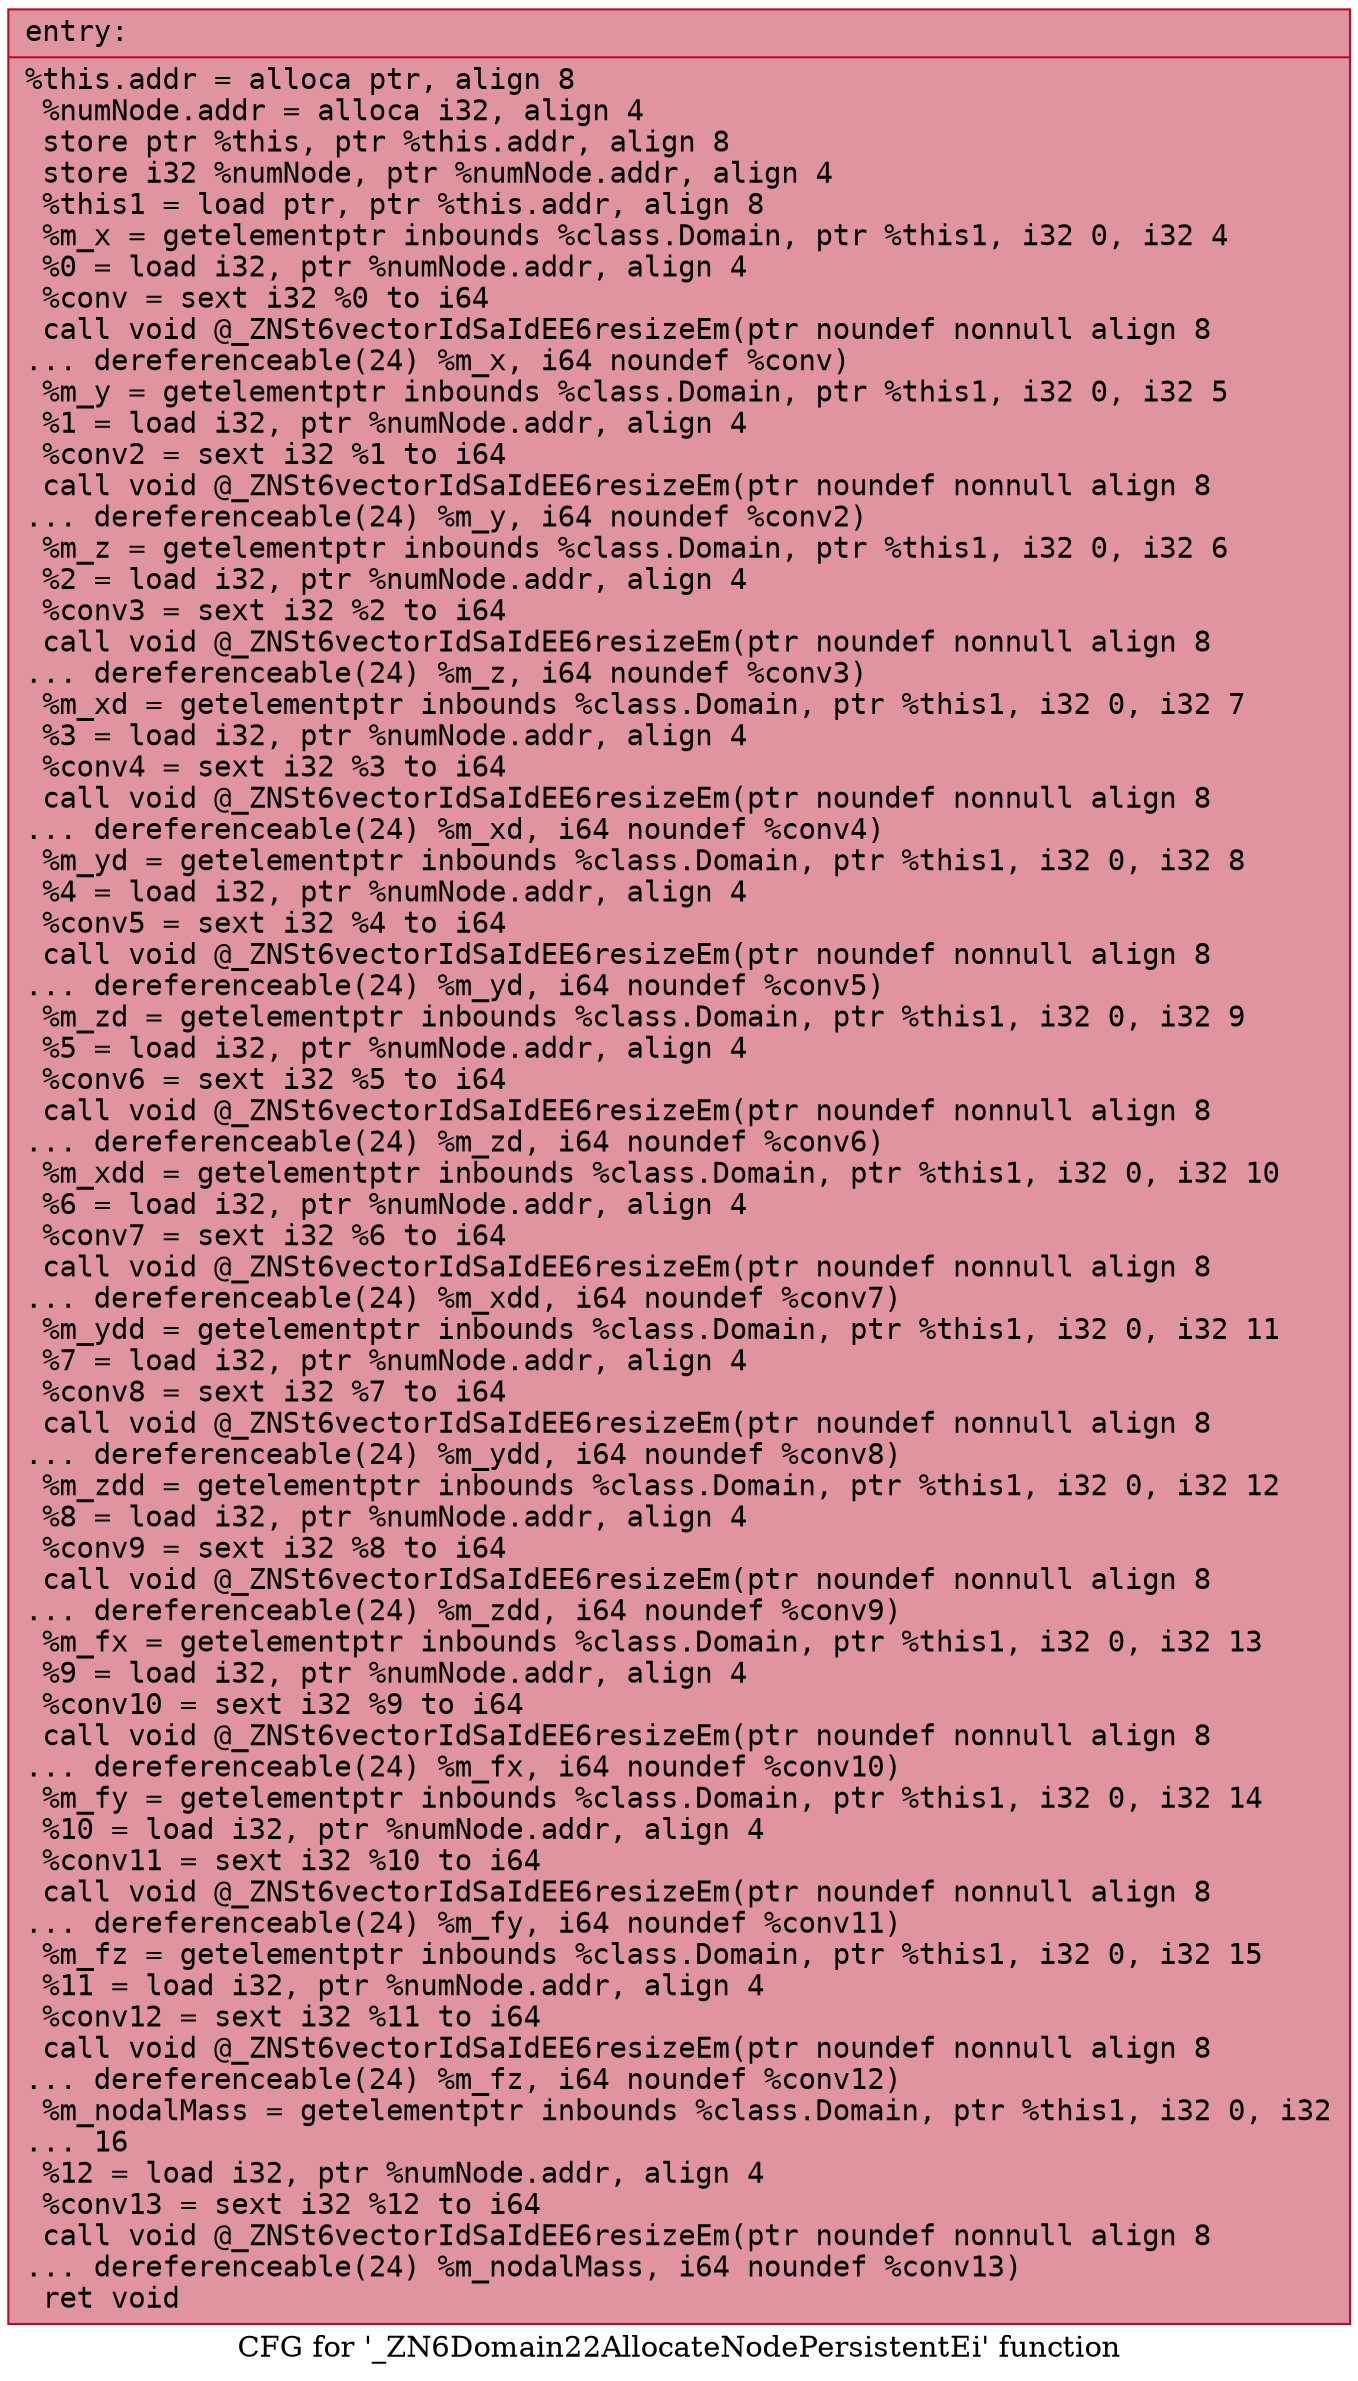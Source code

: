 digraph "CFG for '_ZN6Domain22AllocateNodePersistentEi' function" {
	label="CFG for '_ZN6Domain22AllocateNodePersistentEi' function";

	Node0x555f5b02b040 [shape=record,color="#b70d28ff", style=filled, fillcolor="#b70d2870" fontname="Courier",label="{entry:\l|  %this.addr = alloca ptr, align 8\l  %numNode.addr = alloca i32, align 4\l  store ptr %this, ptr %this.addr, align 8\l  store i32 %numNode, ptr %numNode.addr, align 4\l  %this1 = load ptr, ptr %this.addr, align 8\l  %m_x = getelementptr inbounds %class.Domain, ptr %this1, i32 0, i32 4\l  %0 = load i32, ptr %numNode.addr, align 4\l  %conv = sext i32 %0 to i64\l  call void @_ZNSt6vectorIdSaIdEE6resizeEm(ptr noundef nonnull align 8\l... dereferenceable(24) %m_x, i64 noundef %conv)\l  %m_y = getelementptr inbounds %class.Domain, ptr %this1, i32 0, i32 5\l  %1 = load i32, ptr %numNode.addr, align 4\l  %conv2 = sext i32 %1 to i64\l  call void @_ZNSt6vectorIdSaIdEE6resizeEm(ptr noundef nonnull align 8\l... dereferenceable(24) %m_y, i64 noundef %conv2)\l  %m_z = getelementptr inbounds %class.Domain, ptr %this1, i32 0, i32 6\l  %2 = load i32, ptr %numNode.addr, align 4\l  %conv3 = sext i32 %2 to i64\l  call void @_ZNSt6vectorIdSaIdEE6resizeEm(ptr noundef nonnull align 8\l... dereferenceable(24) %m_z, i64 noundef %conv3)\l  %m_xd = getelementptr inbounds %class.Domain, ptr %this1, i32 0, i32 7\l  %3 = load i32, ptr %numNode.addr, align 4\l  %conv4 = sext i32 %3 to i64\l  call void @_ZNSt6vectorIdSaIdEE6resizeEm(ptr noundef nonnull align 8\l... dereferenceable(24) %m_xd, i64 noundef %conv4)\l  %m_yd = getelementptr inbounds %class.Domain, ptr %this1, i32 0, i32 8\l  %4 = load i32, ptr %numNode.addr, align 4\l  %conv5 = sext i32 %4 to i64\l  call void @_ZNSt6vectorIdSaIdEE6resizeEm(ptr noundef nonnull align 8\l... dereferenceable(24) %m_yd, i64 noundef %conv5)\l  %m_zd = getelementptr inbounds %class.Domain, ptr %this1, i32 0, i32 9\l  %5 = load i32, ptr %numNode.addr, align 4\l  %conv6 = sext i32 %5 to i64\l  call void @_ZNSt6vectorIdSaIdEE6resizeEm(ptr noundef nonnull align 8\l... dereferenceable(24) %m_zd, i64 noundef %conv6)\l  %m_xdd = getelementptr inbounds %class.Domain, ptr %this1, i32 0, i32 10\l  %6 = load i32, ptr %numNode.addr, align 4\l  %conv7 = sext i32 %6 to i64\l  call void @_ZNSt6vectorIdSaIdEE6resizeEm(ptr noundef nonnull align 8\l... dereferenceable(24) %m_xdd, i64 noundef %conv7)\l  %m_ydd = getelementptr inbounds %class.Domain, ptr %this1, i32 0, i32 11\l  %7 = load i32, ptr %numNode.addr, align 4\l  %conv8 = sext i32 %7 to i64\l  call void @_ZNSt6vectorIdSaIdEE6resizeEm(ptr noundef nonnull align 8\l... dereferenceable(24) %m_ydd, i64 noundef %conv8)\l  %m_zdd = getelementptr inbounds %class.Domain, ptr %this1, i32 0, i32 12\l  %8 = load i32, ptr %numNode.addr, align 4\l  %conv9 = sext i32 %8 to i64\l  call void @_ZNSt6vectorIdSaIdEE6resizeEm(ptr noundef nonnull align 8\l... dereferenceable(24) %m_zdd, i64 noundef %conv9)\l  %m_fx = getelementptr inbounds %class.Domain, ptr %this1, i32 0, i32 13\l  %9 = load i32, ptr %numNode.addr, align 4\l  %conv10 = sext i32 %9 to i64\l  call void @_ZNSt6vectorIdSaIdEE6resizeEm(ptr noundef nonnull align 8\l... dereferenceable(24) %m_fx, i64 noundef %conv10)\l  %m_fy = getelementptr inbounds %class.Domain, ptr %this1, i32 0, i32 14\l  %10 = load i32, ptr %numNode.addr, align 4\l  %conv11 = sext i32 %10 to i64\l  call void @_ZNSt6vectorIdSaIdEE6resizeEm(ptr noundef nonnull align 8\l... dereferenceable(24) %m_fy, i64 noundef %conv11)\l  %m_fz = getelementptr inbounds %class.Domain, ptr %this1, i32 0, i32 15\l  %11 = load i32, ptr %numNode.addr, align 4\l  %conv12 = sext i32 %11 to i64\l  call void @_ZNSt6vectorIdSaIdEE6resizeEm(ptr noundef nonnull align 8\l... dereferenceable(24) %m_fz, i64 noundef %conv12)\l  %m_nodalMass = getelementptr inbounds %class.Domain, ptr %this1, i32 0, i32\l... 16\l  %12 = load i32, ptr %numNode.addr, align 4\l  %conv13 = sext i32 %12 to i64\l  call void @_ZNSt6vectorIdSaIdEE6resizeEm(ptr noundef nonnull align 8\l... dereferenceable(24) %m_nodalMass, i64 noundef %conv13)\l  ret void\l}"];
}
